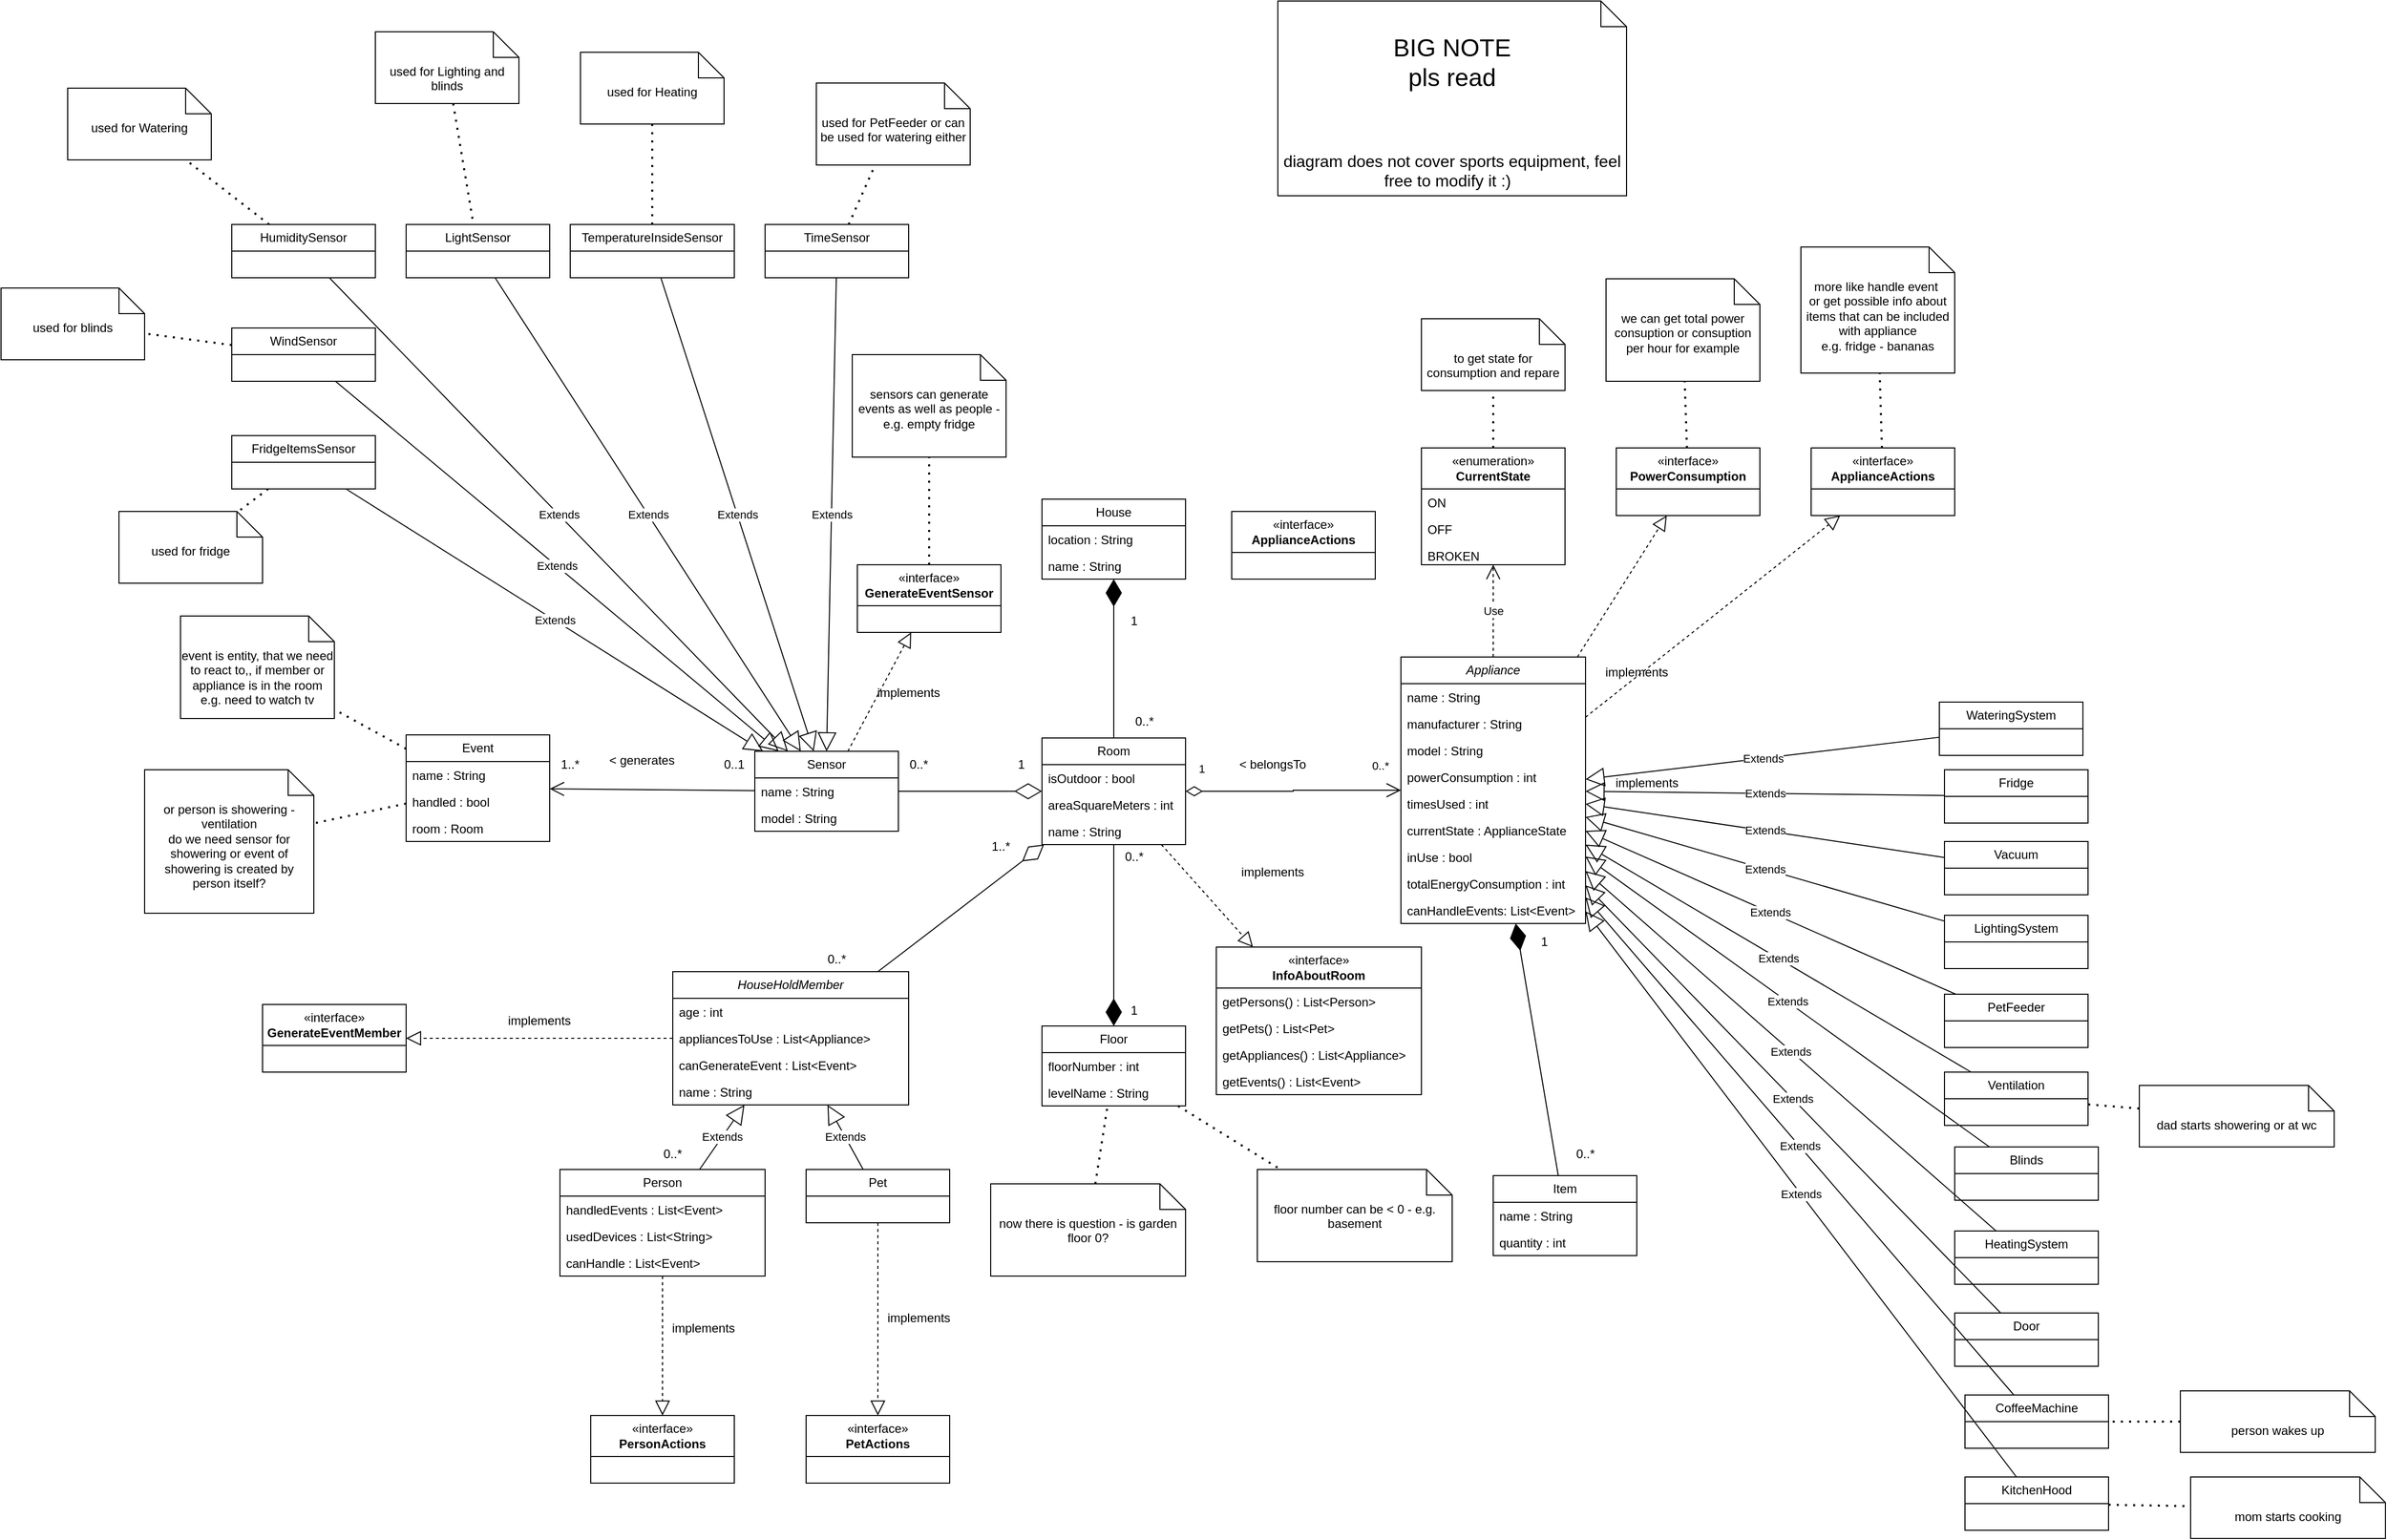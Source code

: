 <mxfile version="28.2.8">
  <diagram name="Page-1" id="9f46799a-70d6-7492-0946-bef42562c5a5">
    <mxGraphModel dx="4430" dy="2404" grid="1" gridSize="10" guides="1" tooltips="1" connect="1" arrows="1" fold="1" page="1" pageScale="1" pageWidth="1100" pageHeight="850" background="none" math="0" shadow="0">
      <root>
        <mxCell id="0" />
        <mxCell id="1" parent="0" />
        <mxCell id="Gm1SaMZMDXmlQUtWmcQF-1" value="&lt;i&gt;Appliance&lt;/i&gt;" style="swimlane;fontStyle=0;childLayout=stackLayout;horizontal=1;startSize=26;fillColor=none;horizontalStack=0;resizeParent=1;resizeParentMax=0;resizeLast=0;collapsible=1;marginBottom=0;whiteSpace=wrap;html=1;" vertex="1" parent="1">
          <mxGeometry x="470" y="230" width="180" height="260" as="geometry" />
        </mxCell>
        <mxCell id="Gm1SaMZMDXmlQUtWmcQF-2" value="name : String" style="text;strokeColor=none;fillColor=none;align=left;verticalAlign=top;spacingLeft=4;spacingRight=4;overflow=hidden;rotatable=0;points=[[0,0.5],[1,0.5]];portConstraint=eastwest;whiteSpace=wrap;html=1;" vertex="1" parent="Gm1SaMZMDXmlQUtWmcQF-1">
          <mxGeometry y="26" width="180" height="26" as="geometry" />
        </mxCell>
        <mxCell id="Gm1SaMZMDXmlQUtWmcQF-3" value="manufacturer : String" style="text;strokeColor=none;fillColor=none;align=left;verticalAlign=top;spacingLeft=4;spacingRight=4;overflow=hidden;rotatable=0;points=[[0,0.5],[1,0.5]];portConstraint=eastwest;whiteSpace=wrap;html=1;" vertex="1" parent="Gm1SaMZMDXmlQUtWmcQF-1">
          <mxGeometry y="52" width="180" height="26" as="geometry" />
        </mxCell>
        <mxCell id="Gm1SaMZMDXmlQUtWmcQF-6" value="model : String" style="text;strokeColor=none;fillColor=none;align=left;verticalAlign=top;spacingLeft=4;spacingRight=4;overflow=hidden;rotatable=0;points=[[0,0.5],[1,0.5]];portConstraint=eastwest;whiteSpace=wrap;html=1;" vertex="1" parent="Gm1SaMZMDXmlQUtWmcQF-1">
          <mxGeometry y="78" width="180" height="26" as="geometry" />
        </mxCell>
        <mxCell id="Gm1SaMZMDXmlQUtWmcQF-4" value="powerConsumption : int" style="text;strokeColor=none;fillColor=none;align=left;verticalAlign=top;spacingLeft=4;spacingRight=4;overflow=hidden;rotatable=0;points=[[0,0.5],[1,0.5]];portConstraint=eastwest;whiteSpace=wrap;html=1;" vertex="1" parent="Gm1SaMZMDXmlQUtWmcQF-1">
          <mxGeometry y="104" width="180" height="26" as="geometry" />
        </mxCell>
        <mxCell id="Gm1SaMZMDXmlQUtWmcQF-92" value="timesUsed : int" style="text;strokeColor=none;fillColor=none;align=left;verticalAlign=top;spacingLeft=4;spacingRight=4;overflow=hidden;rotatable=0;points=[[0,0.5],[1,0.5]];portConstraint=eastwest;whiteSpace=wrap;html=1;" vertex="1" parent="Gm1SaMZMDXmlQUtWmcQF-1">
          <mxGeometry y="130" width="180" height="26" as="geometry" />
        </mxCell>
        <mxCell id="Gm1SaMZMDXmlQUtWmcQF-158" value="currentState : ApplianceState" style="text;strokeColor=none;fillColor=none;align=left;verticalAlign=top;spacingLeft=4;spacingRight=4;overflow=hidden;rotatable=0;points=[[0,0.5],[1,0.5]];portConstraint=eastwest;whiteSpace=wrap;html=1;" vertex="1" parent="Gm1SaMZMDXmlQUtWmcQF-1">
          <mxGeometry y="156" width="180" height="26" as="geometry" />
        </mxCell>
        <mxCell id="Gm1SaMZMDXmlQUtWmcQF-164" value="inUse : bool" style="text;strokeColor=none;fillColor=none;align=left;verticalAlign=top;spacingLeft=4;spacingRight=4;overflow=hidden;rotatable=0;points=[[0,0.5],[1,0.5]];portConstraint=eastwest;whiteSpace=wrap;html=1;" vertex="1" parent="Gm1SaMZMDXmlQUtWmcQF-1">
          <mxGeometry y="182" width="180" height="26" as="geometry" />
        </mxCell>
        <mxCell id="Gm1SaMZMDXmlQUtWmcQF-175" value="totalEnergyConsumption : int" style="text;strokeColor=none;fillColor=none;align=left;verticalAlign=top;spacingLeft=4;spacingRight=4;overflow=hidden;rotatable=0;points=[[0,0.5],[1,0.5]];portConstraint=eastwest;whiteSpace=wrap;html=1;" vertex="1" parent="Gm1SaMZMDXmlQUtWmcQF-1">
          <mxGeometry y="208" width="180" height="26" as="geometry" />
        </mxCell>
        <mxCell id="Gm1SaMZMDXmlQUtWmcQF-210" value="canHandleEvents: List&amp;lt;Event&amp;gt;" style="text;strokeColor=none;fillColor=none;align=left;verticalAlign=top;spacingLeft=4;spacingRight=4;overflow=hidden;rotatable=0;points=[[0,0.5],[1,0.5]];portConstraint=eastwest;whiteSpace=wrap;html=1;" vertex="1" parent="Gm1SaMZMDXmlQUtWmcQF-1">
          <mxGeometry y="234" width="180" height="26" as="geometry" />
        </mxCell>
        <mxCell id="Gm1SaMZMDXmlQUtWmcQF-8" value="«enumeration»&lt;br&gt;&lt;b&gt;CurrentState&lt;/b&gt;" style="swimlane;fontStyle=0;childLayout=stackLayout;horizontal=1;startSize=40;fillColor=none;horizontalStack=0;resizeParent=1;resizeParentMax=0;resizeLast=0;collapsible=1;marginBottom=0;whiteSpace=wrap;html=1;" vertex="1" parent="1">
          <mxGeometry x="490" y="26" width="140" height="114" as="geometry" />
        </mxCell>
        <mxCell id="Gm1SaMZMDXmlQUtWmcQF-9" value="ON" style="text;strokeColor=none;fillColor=none;align=left;verticalAlign=top;spacingLeft=4;spacingRight=4;overflow=hidden;rotatable=0;points=[[0,0.5],[1,0.5]];portConstraint=eastwest;whiteSpace=wrap;html=1;" vertex="1" parent="Gm1SaMZMDXmlQUtWmcQF-8">
          <mxGeometry y="40" width="140" height="26" as="geometry" />
        </mxCell>
        <mxCell id="Gm1SaMZMDXmlQUtWmcQF-10" value="OFF" style="text;strokeColor=none;fillColor=none;align=left;verticalAlign=top;spacingLeft=4;spacingRight=4;overflow=hidden;rotatable=0;points=[[0,0.5],[1,0.5]];portConstraint=eastwest;whiteSpace=wrap;html=1;" vertex="1" parent="Gm1SaMZMDXmlQUtWmcQF-8">
          <mxGeometry y="66" width="140" height="26" as="geometry" />
        </mxCell>
        <mxCell id="Gm1SaMZMDXmlQUtWmcQF-11" value="BROKEN&lt;div&gt;&lt;br&gt;&lt;/div&gt;" style="text;strokeColor=none;fillColor=none;align=left;verticalAlign=top;spacingLeft=4;spacingRight=4;overflow=hidden;rotatable=0;points=[[0,0.5],[1,0.5]];portConstraint=eastwest;whiteSpace=wrap;html=1;" vertex="1" parent="Gm1SaMZMDXmlQUtWmcQF-8">
          <mxGeometry y="92" width="140" height="22" as="geometry" />
        </mxCell>
        <mxCell id="Gm1SaMZMDXmlQUtWmcQF-12" value="Use" style="endArrow=open;endSize=12;dashed=1;html=1;rounded=0;" edge="1" parent="1" source="Gm1SaMZMDXmlQUtWmcQF-1" target="Gm1SaMZMDXmlQUtWmcQF-8">
          <mxGeometry width="160" relative="1" as="geometry">
            <mxPoint x="460" y="202.5" as="sourcePoint" />
            <mxPoint x="620" y="202.5" as="targetPoint" />
          </mxGeometry>
        </mxCell>
        <mxCell id="Gm1SaMZMDXmlQUtWmcQF-13" value="Room" style="swimlane;fontStyle=0;childLayout=stackLayout;horizontal=1;startSize=26;fillColor=none;horizontalStack=0;resizeParent=1;resizeParentMax=0;resizeLast=0;collapsible=1;marginBottom=0;whiteSpace=wrap;html=1;" vertex="1" parent="1">
          <mxGeometry x="120" y="309" width="140" height="104" as="geometry" />
        </mxCell>
        <mxCell id="Gm1SaMZMDXmlQUtWmcQF-14" value="isOutdoor : bool" style="text;strokeColor=none;fillColor=none;align=left;verticalAlign=top;spacingLeft=4;spacingRight=4;overflow=hidden;rotatable=0;points=[[0,0.5],[1,0.5]];portConstraint=eastwest;whiteSpace=wrap;html=1;" vertex="1" parent="Gm1SaMZMDXmlQUtWmcQF-13">
          <mxGeometry y="26" width="140" height="26" as="geometry" />
        </mxCell>
        <mxCell id="Gm1SaMZMDXmlQUtWmcQF-15" value="areaSquareMeters : int" style="text;strokeColor=none;fillColor=none;align=left;verticalAlign=top;spacingLeft=4;spacingRight=4;overflow=hidden;rotatable=0;points=[[0,0.5],[1,0.5]];portConstraint=eastwest;whiteSpace=wrap;html=1;" vertex="1" parent="Gm1SaMZMDXmlQUtWmcQF-13">
          <mxGeometry y="52" width="140" height="26" as="geometry" />
        </mxCell>
        <mxCell id="Gm1SaMZMDXmlQUtWmcQF-16" value="name : String" style="text;strokeColor=none;fillColor=none;align=left;verticalAlign=top;spacingLeft=4;spacingRight=4;overflow=hidden;rotatable=0;points=[[0,0.5],[1,0.5]];portConstraint=eastwest;whiteSpace=wrap;html=1;" vertex="1" parent="Gm1SaMZMDXmlQUtWmcQF-13">
          <mxGeometry y="78" width="140" height="26" as="geometry" />
        </mxCell>
        <mxCell id="Gm1SaMZMDXmlQUtWmcQF-23" value="1" style="endArrow=open;html=1;endSize=12;startArrow=diamondThin;startSize=14;startFill=0;edgeStyle=orthogonalEdgeStyle;align=left;verticalAlign=bottom;rounded=0;" edge="1" parent="1" source="Gm1SaMZMDXmlQUtWmcQF-13" target="Gm1SaMZMDXmlQUtWmcQF-1">
          <mxGeometry x="-0.9" y="13" relative="1" as="geometry">
            <mxPoint x="280" y="352.5" as="sourcePoint" />
            <mxPoint x="440" y="352.5" as="targetPoint" />
            <mxPoint as="offset" />
          </mxGeometry>
        </mxCell>
        <mxCell id="Gm1SaMZMDXmlQUtWmcQF-24" value="&lt;span style=&quot;font-size: 11px; text-wrap-mode: nowrap; background-color: rgb(255, 255, 255);&quot;&gt;0..*&lt;/span&gt;" style="text;whiteSpace=wrap;html=1;" vertex="1" parent="1">
          <mxGeometry x="440" y="322" width="40" height="40" as="geometry" />
        </mxCell>
        <mxCell id="Gm1SaMZMDXmlQUtWmcQF-25" value="&amp;lt; belongsTo" style="text;html=1;whiteSpace=wrap;strokeColor=none;fillColor=none;align=center;verticalAlign=middle;rounded=0;" vertex="1" parent="1">
          <mxGeometry x="310" y="320" width="70" height="30" as="geometry" />
        </mxCell>
        <mxCell id="Gm1SaMZMDXmlQUtWmcQF-28" value="Floor" style="swimlane;fontStyle=0;childLayout=stackLayout;horizontal=1;startSize=26;fillColor=none;horizontalStack=0;resizeParent=1;resizeParentMax=0;resizeLast=0;collapsible=1;marginBottom=0;whiteSpace=wrap;html=1;" vertex="1" parent="1">
          <mxGeometry x="120" y="590" width="140" height="78" as="geometry" />
        </mxCell>
        <mxCell id="Gm1SaMZMDXmlQUtWmcQF-29" value="floorNumber : int" style="text;strokeColor=none;fillColor=none;align=left;verticalAlign=top;spacingLeft=4;spacingRight=4;overflow=hidden;rotatable=0;points=[[0,0.5],[1,0.5]];portConstraint=eastwest;whiteSpace=wrap;html=1;" vertex="1" parent="Gm1SaMZMDXmlQUtWmcQF-28">
          <mxGeometry y="26" width="140" height="26" as="geometry" />
        </mxCell>
        <mxCell id="Gm1SaMZMDXmlQUtWmcQF-30" value="levelName : String" style="text;strokeColor=none;fillColor=none;align=left;verticalAlign=top;spacingLeft=4;spacingRight=4;overflow=hidden;rotatable=0;points=[[0,0.5],[1,0.5]];portConstraint=eastwest;whiteSpace=wrap;html=1;" vertex="1" parent="Gm1SaMZMDXmlQUtWmcQF-28">
          <mxGeometry y="52" width="140" height="26" as="geometry" />
        </mxCell>
        <mxCell id="Gm1SaMZMDXmlQUtWmcQF-33" value="" style="endArrow=diamondThin;endFill=1;endSize=24;html=1;rounded=0;" edge="1" parent="1" source="Gm1SaMZMDXmlQUtWmcQF-13" target="Gm1SaMZMDXmlQUtWmcQF-28">
          <mxGeometry width="160" relative="1" as="geometry">
            <mxPoint x="80" y="510" as="sourcePoint" />
            <mxPoint x="240" y="510" as="targetPoint" />
          </mxGeometry>
        </mxCell>
        <mxCell id="Gm1SaMZMDXmlQUtWmcQF-34" value="now there is question - is garden floor 0?" style="shape=note2;boundedLbl=1;whiteSpace=wrap;html=1;size=25;verticalAlign=top;align=center;" vertex="1" parent="1">
          <mxGeometry x="70" y="744" width="190" height="90" as="geometry" />
        </mxCell>
        <mxCell id="Gm1SaMZMDXmlQUtWmcQF-35" value="1" style="text;html=1;whiteSpace=wrap;strokeColor=none;fillColor=none;align=center;verticalAlign=middle;rounded=0;" vertex="1" parent="1">
          <mxGeometry x="180" y="560" width="60" height="30" as="geometry" />
        </mxCell>
        <mxCell id="Gm1SaMZMDXmlQUtWmcQF-36" value="0..*" style="text;html=1;whiteSpace=wrap;strokeColor=none;fillColor=none;align=center;verticalAlign=middle;rounded=0;" vertex="1" parent="1">
          <mxGeometry x="180" y="410" width="60" height="30" as="geometry" />
        </mxCell>
        <mxCell id="Gm1SaMZMDXmlQUtWmcQF-37" value="&lt;i&gt;HouseHoldMember&lt;/i&gt;" style="swimlane;fontStyle=0;childLayout=stackLayout;horizontal=1;startSize=26;fillColor=none;horizontalStack=0;resizeParent=1;resizeParentMax=0;resizeLast=0;collapsible=1;marginBottom=0;whiteSpace=wrap;html=1;" vertex="1" parent="1">
          <mxGeometry x="-240" y="537" width="230" height="130" as="geometry" />
        </mxCell>
        <mxCell id="Gm1SaMZMDXmlQUtWmcQF-38" value="age : int" style="text;strokeColor=none;fillColor=none;align=left;verticalAlign=top;spacingLeft=4;spacingRight=4;overflow=hidden;rotatable=0;points=[[0,0.5],[1,0.5]];portConstraint=eastwest;whiteSpace=wrap;html=1;" vertex="1" parent="Gm1SaMZMDXmlQUtWmcQF-37">
          <mxGeometry y="26" width="230" height="26" as="geometry" />
        </mxCell>
        <mxCell id="Gm1SaMZMDXmlQUtWmcQF-177" value="appliancesToUse : List&amp;lt;Appliance&amp;gt;" style="text;strokeColor=none;fillColor=none;align=left;verticalAlign=top;spacingLeft=4;spacingRight=4;overflow=hidden;rotatable=0;points=[[0,0.5],[1,0.5]];portConstraint=eastwest;whiteSpace=wrap;html=1;" vertex="1" parent="Gm1SaMZMDXmlQUtWmcQF-37">
          <mxGeometry y="52" width="230" height="26" as="geometry" />
        </mxCell>
        <mxCell id="Gm1SaMZMDXmlQUtWmcQF-189" value="canGenerateEvent : List&amp;lt;Event&amp;gt;" style="text;strokeColor=none;fillColor=none;align=left;verticalAlign=top;spacingLeft=4;spacingRight=4;overflow=hidden;rotatable=0;points=[[0,0.5],[1,0.5]];portConstraint=eastwest;whiteSpace=wrap;html=1;" vertex="1" parent="Gm1SaMZMDXmlQUtWmcQF-37">
          <mxGeometry y="78" width="230" height="26" as="geometry" />
        </mxCell>
        <mxCell id="Gm1SaMZMDXmlQUtWmcQF-199" value="name : String" style="text;strokeColor=none;fillColor=none;align=left;verticalAlign=top;spacingLeft=4;spacingRight=4;overflow=hidden;rotatable=0;points=[[0,0.5],[1,0.5]];portConstraint=eastwest;whiteSpace=wrap;html=1;" vertex="1" parent="Gm1SaMZMDXmlQUtWmcQF-37">
          <mxGeometry y="104" width="230" height="26" as="geometry" />
        </mxCell>
        <mxCell id="Gm1SaMZMDXmlQUtWmcQF-46" value="floor number can be &amp;lt; 0 - e.g. basement" style="shape=note2;boundedLbl=1;whiteSpace=wrap;html=1;size=25;verticalAlign=top;align=center;" vertex="1" parent="1">
          <mxGeometry x="330" y="730" width="190" height="90" as="geometry" />
        </mxCell>
        <mxCell id="Gm1SaMZMDXmlQUtWmcQF-79" value="House" style="swimlane;fontStyle=0;childLayout=stackLayout;horizontal=1;startSize=26;fillColor=none;horizontalStack=0;resizeParent=1;resizeParentMax=0;resizeLast=0;collapsible=1;marginBottom=0;whiteSpace=wrap;html=1;" vertex="1" parent="1">
          <mxGeometry x="120" y="76" width="140" height="78" as="geometry" />
        </mxCell>
        <mxCell id="Gm1SaMZMDXmlQUtWmcQF-80" value="location : String" style="text;strokeColor=none;fillColor=none;align=left;verticalAlign=top;spacingLeft=4;spacingRight=4;overflow=hidden;rotatable=0;points=[[0,0.5],[1,0.5]];portConstraint=eastwest;whiteSpace=wrap;html=1;" vertex="1" parent="Gm1SaMZMDXmlQUtWmcQF-79">
          <mxGeometry y="26" width="140" height="26" as="geometry" />
        </mxCell>
        <mxCell id="Gm1SaMZMDXmlQUtWmcQF-81" value="name : String" style="text;strokeColor=none;fillColor=none;align=left;verticalAlign=top;spacingLeft=4;spacingRight=4;overflow=hidden;rotatable=0;points=[[0,0.5],[1,0.5]];portConstraint=eastwest;whiteSpace=wrap;html=1;" vertex="1" parent="Gm1SaMZMDXmlQUtWmcQF-79">
          <mxGeometry y="52" width="140" height="26" as="geometry" />
        </mxCell>
        <mxCell id="Gm1SaMZMDXmlQUtWmcQF-83" value="" style="endArrow=diamondThin;endFill=1;endSize=24;html=1;rounded=0;" edge="1" parent="1" source="Gm1SaMZMDXmlQUtWmcQF-13" target="Gm1SaMZMDXmlQUtWmcQF-79">
          <mxGeometry width="160" relative="1" as="geometry">
            <mxPoint x="-80" y="210" as="sourcePoint" />
            <mxPoint x="80" y="210" as="targetPoint" />
          </mxGeometry>
        </mxCell>
        <mxCell id="Gm1SaMZMDXmlQUtWmcQF-84" value="1" style="text;html=1;whiteSpace=wrap;strokeColor=none;fillColor=none;align=center;verticalAlign=middle;rounded=0;" vertex="1" parent="1">
          <mxGeometry x="180" y="180" width="60" height="30" as="geometry" />
        </mxCell>
        <mxCell id="Gm1SaMZMDXmlQUtWmcQF-85" value="0..*" style="text;html=1;whiteSpace=wrap;strokeColor=none;fillColor=none;align=center;verticalAlign=middle;rounded=0;" vertex="1" parent="1">
          <mxGeometry x="190" y="278" width="60" height="30" as="geometry" />
        </mxCell>
        <mxCell id="Gm1SaMZMDXmlQUtWmcQF-88" value="Sensor" style="swimlane;fontStyle=0;childLayout=stackLayout;horizontal=1;startSize=26;fillColor=none;horizontalStack=0;resizeParent=1;resizeParentMax=0;resizeLast=0;collapsible=1;marginBottom=0;whiteSpace=wrap;html=1;" vertex="1" parent="1">
          <mxGeometry x="-160" y="322" width="140" height="78" as="geometry" />
        </mxCell>
        <mxCell id="Gm1SaMZMDXmlQUtWmcQF-89" value="name : String" style="text;strokeColor=none;fillColor=none;align=left;verticalAlign=top;spacingLeft=4;spacingRight=4;overflow=hidden;rotatable=0;points=[[0,0.5],[1,0.5]];portConstraint=eastwest;whiteSpace=wrap;html=1;" vertex="1" parent="Gm1SaMZMDXmlQUtWmcQF-88">
          <mxGeometry y="26" width="140" height="26" as="geometry" />
        </mxCell>
        <mxCell id="Gm1SaMZMDXmlQUtWmcQF-90" value="model : String" style="text;strokeColor=none;fillColor=none;align=left;verticalAlign=top;spacingLeft=4;spacingRight=4;overflow=hidden;rotatable=0;points=[[0,0.5],[1,0.5]];portConstraint=eastwest;whiteSpace=wrap;html=1;" vertex="1" parent="Gm1SaMZMDXmlQUtWmcQF-88">
          <mxGeometry y="52" width="140" height="26" as="geometry" />
        </mxCell>
        <mxCell id="Gm1SaMZMDXmlQUtWmcQF-95" value="" style="endArrow=diamondThin;endFill=0;endSize=24;html=1;rounded=0;" edge="1" parent="1" source="Gm1SaMZMDXmlQUtWmcQF-88" target="Gm1SaMZMDXmlQUtWmcQF-13">
          <mxGeometry width="160" relative="1" as="geometry">
            <mxPoint x="-70" y="352.5" as="sourcePoint" />
            <mxPoint x="90" y="352.5" as="targetPoint" />
          </mxGeometry>
        </mxCell>
        <mxCell id="Gm1SaMZMDXmlQUtWmcQF-96" value="0..*" style="text;html=1;whiteSpace=wrap;strokeColor=none;fillColor=none;align=center;verticalAlign=middle;rounded=0;" vertex="1" parent="1">
          <mxGeometry x="-30" y="320" width="60" height="30" as="geometry" />
        </mxCell>
        <mxCell id="Gm1SaMZMDXmlQUtWmcQF-98" value="1" style="text;html=1;whiteSpace=wrap;strokeColor=none;fillColor=none;align=center;verticalAlign=middle;rounded=0;" vertex="1" parent="1">
          <mxGeometry x="70" y="320" width="60" height="30" as="geometry" />
        </mxCell>
        <mxCell id="Gm1SaMZMDXmlQUtWmcQF-99" value="Event" style="swimlane;fontStyle=0;childLayout=stackLayout;horizontal=1;startSize=26;fillColor=none;horizontalStack=0;resizeParent=1;resizeParentMax=0;resizeLast=0;collapsible=1;marginBottom=0;whiteSpace=wrap;html=1;" vertex="1" parent="1">
          <mxGeometry x="-500" y="306" width="140" height="104" as="geometry" />
        </mxCell>
        <mxCell id="Gm1SaMZMDXmlQUtWmcQF-165" value="name : String" style="text;strokeColor=none;fillColor=none;align=left;verticalAlign=top;spacingLeft=4;spacingRight=4;overflow=hidden;rotatable=0;points=[[0,0.5],[1,0.5]];portConstraint=eastwest;whiteSpace=wrap;html=1;" vertex="1" parent="Gm1SaMZMDXmlQUtWmcQF-99">
          <mxGeometry y="26" width="140" height="26" as="geometry" />
        </mxCell>
        <mxCell id="Gm1SaMZMDXmlQUtWmcQF-100" value="handled : bool" style="text;strokeColor=none;fillColor=none;align=left;verticalAlign=top;spacingLeft=4;spacingRight=4;overflow=hidden;rotatable=0;points=[[0,0.5],[1,0.5]];portConstraint=eastwest;whiteSpace=wrap;html=1;" vertex="1" parent="Gm1SaMZMDXmlQUtWmcQF-99">
          <mxGeometry y="52" width="140" height="26" as="geometry" />
        </mxCell>
        <mxCell id="Gm1SaMZMDXmlQUtWmcQF-215" value="room : Room" style="text;strokeColor=none;fillColor=none;align=left;verticalAlign=top;spacingLeft=4;spacingRight=4;overflow=hidden;rotatable=0;points=[[0,0.5],[1,0.5]];portConstraint=eastwest;whiteSpace=wrap;html=1;" vertex="1" parent="Gm1SaMZMDXmlQUtWmcQF-99">
          <mxGeometry y="78" width="140" height="26" as="geometry" />
        </mxCell>
        <mxCell id="Gm1SaMZMDXmlQUtWmcQF-103" value="" style="endArrow=open;endFill=1;endSize=12;html=1;rounded=0;" edge="1" parent="1" source="Gm1SaMZMDXmlQUtWmcQF-88" target="Gm1SaMZMDXmlQUtWmcQF-99">
          <mxGeometry width="160" relative="1" as="geometry">
            <mxPoint x="-200" y="460" as="sourcePoint" />
            <mxPoint x="-40" y="460" as="targetPoint" />
          </mxGeometry>
        </mxCell>
        <mxCell id="Gm1SaMZMDXmlQUtWmcQF-104" value="&amp;lt; generates" style="text;html=1;whiteSpace=wrap;strokeColor=none;fillColor=none;align=center;verticalAlign=middle;rounded=0;" vertex="1" parent="1">
          <mxGeometry x="-310" y="316" width="80" height="30" as="geometry" />
        </mxCell>
        <mxCell id="Gm1SaMZMDXmlQUtWmcQF-105" value="0..1" style="text;html=1;whiteSpace=wrap;strokeColor=none;fillColor=none;align=center;verticalAlign=middle;rounded=0;" vertex="1" parent="1">
          <mxGeometry x="-210" y="320" width="60" height="30" as="geometry" />
        </mxCell>
        <mxCell id="Gm1SaMZMDXmlQUtWmcQF-106" value="1..*" style="text;html=1;whiteSpace=wrap;strokeColor=none;fillColor=none;align=center;verticalAlign=middle;rounded=0;" vertex="1" parent="1">
          <mxGeometry x="-370" y="320" width="60" height="30" as="geometry" />
        </mxCell>
        <mxCell id="Gm1SaMZMDXmlQUtWmcQF-107" value="«interface»&lt;br&gt;&lt;b&gt;ApplianceActions&lt;/b&gt;" style="swimlane;fontStyle=0;childLayout=stackLayout;horizontal=1;startSize=40;fillColor=none;horizontalStack=0;resizeParent=1;resizeParentMax=0;resizeLast=0;collapsible=1;marginBottom=0;whiteSpace=wrap;html=1;" vertex="1" parent="1">
          <mxGeometry x="870" y="26" width="140" height="66" as="geometry" />
        </mxCell>
        <mxCell id="Gm1SaMZMDXmlQUtWmcQF-111" value="" style="endArrow=block;dashed=1;endFill=0;endSize=12;html=1;rounded=0;" edge="1" parent="1" source="Gm1SaMZMDXmlQUtWmcQF-1" target="Gm1SaMZMDXmlQUtWmcQF-107">
          <mxGeometry width="160" relative="1" as="geometry">
            <mxPoint x="760" y="480" as="sourcePoint" />
            <mxPoint x="920" y="480" as="targetPoint" />
          </mxGeometry>
        </mxCell>
        <mxCell id="Gm1SaMZMDXmlQUtWmcQF-112" value="implements" style="text;html=1;whiteSpace=wrap;strokeColor=none;fillColor=none;align=center;verticalAlign=middle;rounded=0;" vertex="1" parent="1">
          <mxGeometry x="680" y="338" width="60" height="30" as="geometry" />
        </mxCell>
        <mxCell id="Gm1SaMZMDXmlQUtWmcQF-113" value="" style="endArrow=diamondThin;endFill=0;endSize=24;html=1;rounded=0;" edge="1" parent="1" source="Gm1SaMZMDXmlQUtWmcQF-37" target="Gm1SaMZMDXmlQUtWmcQF-13">
          <mxGeometry width="160" relative="1" as="geometry">
            <mxPoint x="-100" y="460" as="sourcePoint" />
            <mxPoint x="60" y="460" as="targetPoint" />
          </mxGeometry>
        </mxCell>
        <mxCell id="Gm1SaMZMDXmlQUtWmcQF-114" value="1..*" style="text;html=1;whiteSpace=wrap;strokeColor=none;fillColor=none;align=center;verticalAlign=middle;rounded=0;" vertex="1" parent="1">
          <mxGeometry x="50" y="400" width="60" height="30" as="geometry" />
        </mxCell>
        <mxCell id="Gm1SaMZMDXmlQUtWmcQF-115" value="0..*" style="text;html=1;whiteSpace=wrap;strokeColor=none;fillColor=none;align=center;verticalAlign=middle;rounded=0;" vertex="1" parent="1">
          <mxGeometry x="-110" y="510" width="60" height="30" as="geometry" />
        </mxCell>
        <mxCell id="Gm1SaMZMDXmlQUtWmcQF-116" value="Extends" style="endArrow=block;endSize=16;endFill=0;html=1;rounded=0;" edge="1" parent="1" source="Gm1SaMZMDXmlQUtWmcQF-119" target="Gm1SaMZMDXmlQUtWmcQF-37">
          <mxGeometry width="160" relative="1" as="geometry">
            <mxPoint x="-390" y="720" as="sourcePoint" />
            <mxPoint x="-280" y="680" as="targetPoint" />
          </mxGeometry>
        </mxCell>
        <mxCell id="Gm1SaMZMDXmlQUtWmcQF-119" value="Person" style="swimlane;fontStyle=0;childLayout=stackLayout;horizontal=1;startSize=26;fillColor=none;horizontalStack=0;resizeParent=1;resizeParentMax=0;resizeLast=0;collapsible=1;marginBottom=0;whiteSpace=wrap;html=1;" vertex="1" parent="1">
          <mxGeometry x="-350" y="730" width="200" height="104" as="geometry" />
        </mxCell>
        <mxCell id="Gm1SaMZMDXmlQUtWmcQF-120" value="handledEvents : List&amp;lt;Event&amp;gt;" style="text;strokeColor=none;fillColor=none;align=left;verticalAlign=top;spacingLeft=4;spacingRight=4;overflow=hidden;rotatable=0;points=[[0,0.5],[1,0.5]];portConstraint=eastwest;whiteSpace=wrap;html=1;" vertex="1" parent="Gm1SaMZMDXmlQUtWmcQF-119">
          <mxGeometry y="26" width="200" height="26" as="geometry" />
        </mxCell>
        <mxCell id="Gm1SaMZMDXmlQUtWmcQF-121" value="usedDevices : List&amp;lt;String&amp;gt;" style="text;strokeColor=none;fillColor=none;align=left;verticalAlign=top;spacingLeft=4;spacingRight=4;overflow=hidden;rotatable=0;points=[[0,0.5],[1,0.5]];portConstraint=eastwest;whiteSpace=wrap;html=1;" vertex="1" parent="Gm1SaMZMDXmlQUtWmcQF-119">
          <mxGeometry y="52" width="200" height="26" as="geometry" />
        </mxCell>
        <mxCell id="Gm1SaMZMDXmlQUtWmcQF-188" value="canHandle : List&amp;lt;Event&amp;gt;" style="text;strokeColor=none;fillColor=none;align=left;verticalAlign=top;spacingLeft=4;spacingRight=4;overflow=hidden;rotatable=0;points=[[0,0.5],[1,0.5]];portConstraint=eastwest;whiteSpace=wrap;html=1;" vertex="1" parent="Gm1SaMZMDXmlQUtWmcQF-119">
          <mxGeometry y="78" width="200" height="26" as="geometry" />
        </mxCell>
        <mxCell id="Gm1SaMZMDXmlQUtWmcQF-123" value="Pet" style="swimlane;fontStyle=0;childLayout=stackLayout;horizontal=1;startSize=26;fillColor=none;horizontalStack=0;resizeParent=1;resizeParentMax=0;resizeLast=0;collapsible=1;marginBottom=0;whiteSpace=wrap;html=1;" vertex="1" parent="1">
          <mxGeometry x="-110" y="730" width="140" height="52" as="geometry" />
        </mxCell>
        <mxCell id="Gm1SaMZMDXmlQUtWmcQF-127" value="Extends" style="endArrow=block;endSize=16;endFill=0;html=1;rounded=0;" edge="1" parent="1" source="Gm1SaMZMDXmlQUtWmcQF-123" target="Gm1SaMZMDXmlQUtWmcQF-37">
          <mxGeometry width="160" relative="1" as="geometry">
            <mxPoint x="170" y="869" as="sourcePoint" />
            <mxPoint x="361" y="740" as="targetPoint" />
          </mxGeometry>
        </mxCell>
        <mxCell id="Gm1SaMZMDXmlQUtWmcQF-128" value="WindSensor" style="swimlane;fontStyle=0;childLayout=stackLayout;horizontal=1;startSize=26;fillColor=none;horizontalStack=0;resizeParent=1;resizeParentMax=0;resizeLast=0;collapsible=1;marginBottom=0;whiteSpace=wrap;html=1;" vertex="1" parent="1">
          <mxGeometry x="-670" y="-91" width="140" height="52" as="geometry" />
        </mxCell>
        <mxCell id="Gm1SaMZMDXmlQUtWmcQF-132" value="LightSensor" style="swimlane;fontStyle=0;childLayout=stackLayout;horizontal=1;startSize=26;fillColor=none;horizontalStack=0;resizeParent=1;resizeParentMax=0;resizeLast=0;collapsible=1;marginBottom=0;whiteSpace=wrap;html=1;" vertex="1" parent="1">
          <mxGeometry x="-500" y="-192" width="140" height="52" as="geometry" />
        </mxCell>
        <mxCell id="Gm1SaMZMDXmlQUtWmcQF-133" value="TemperatureInsideSensor" style="swimlane;fontStyle=0;childLayout=stackLayout;horizontal=1;startSize=26;fillColor=none;horizontalStack=0;resizeParent=1;resizeParentMax=0;resizeLast=0;collapsible=1;marginBottom=0;whiteSpace=wrap;html=1;" vertex="1" parent="1">
          <mxGeometry x="-340" y="-192" width="160" height="52" as="geometry" />
        </mxCell>
        <mxCell id="Gm1SaMZMDXmlQUtWmcQF-134" value="FridgeItemsSensor" style="swimlane;fontStyle=0;childLayout=stackLayout;horizontal=1;startSize=26;fillColor=none;horizontalStack=0;resizeParent=1;resizeParentMax=0;resizeLast=0;collapsible=1;marginBottom=0;whiteSpace=wrap;html=1;" vertex="1" parent="1">
          <mxGeometry x="-670" y="14" width="140" height="52" as="geometry" />
        </mxCell>
        <mxCell id="Gm1SaMZMDXmlQUtWmcQF-136" value="Extends" style="endArrow=block;endSize=16;endFill=0;html=1;rounded=0;" edge="1" parent="1" source="Gm1SaMZMDXmlQUtWmcQF-133" target="Gm1SaMZMDXmlQUtWmcQF-88">
          <mxGeometry width="160" relative="1" as="geometry">
            <mxPoint x="-90" y="20" as="sourcePoint" />
            <mxPoint x="70" y="20" as="targetPoint" />
          </mxGeometry>
        </mxCell>
        <mxCell id="Gm1SaMZMDXmlQUtWmcQF-137" value="Extends" style="endArrow=block;endSize=16;endFill=0;html=1;rounded=0;" edge="1" parent="1" source="Gm1SaMZMDXmlQUtWmcQF-132" target="Gm1SaMZMDXmlQUtWmcQF-88">
          <mxGeometry width="160" relative="1" as="geometry">
            <mxPoint x="-230" y="110" as="sourcePoint" />
            <mxPoint x="-140" y="458" as="targetPoint" />
          </mxGeometry>
        </mxCell>
        <mxCell id="Gm1SaMZMDXmlQUtWmcQF-138" value="Extends" style="endArrow=block;endSize=16;endFill=0;html=1;rounded=0;" edge="1" parent="1" source="Gm1SaMZMDXmlQUtWmcQF-128" target="Gm1SaMZMDXmlQUtWmcQF-88">
          <mxGeometry width="160" relative="1" as="geometry">
            <mxPoint x="-280" y="250" as="sourcePoint" />
            <mxPoint x="-190" y="598" as="targetPoint" />
          </mxGeometry>
        </mxCell>
        <mxCell id="Gm1SaMZMDXmlQUtWmcQF-139" value="Extends" style="endArrow=block;endSize=16;endFill=0;html=1;rounded=0;" edge="1" parent="1" source="Gm1SaMZMDXmlQUtWmcQF-134" target="Gm1SaMZMDXmlQUtWmcQF-88">
          <mxGeometry width="160" relative="1" as="geometry">
            <mxPoint x="-300" y="270" as="sourcePoint" />
            <mxPoint x="-210" y="618" as="targetPoint" />
          </mxGeometry>
        </mxCell>
        <mxCell id="Gm1SaMZMDXmlQUtWmcQF-151" value="«interface»&lt;br&gt;&lt;b&gt;ApplianceActions&lt;/b&gt;" style="swimlane;fontStyle=0;childLayout=stackLayout;horizontal=1;startSize=40;fillColor=none;horizontalStack=0;resizeParent=1;resizeParentMax=0;resizeLast=0;collapsible=1;marginBottom=0;whiteSpace=wrap;html=1;" vertex="1" parent="1">
          <mxGeometry x="305" y="88" width="140" height="66" as="geometry" />
        </mxCell>
        <mxCell id="Gm1SaMZMDXmlQUtWmcQF-152" value="«interface»&lt;br&gt;&lt;b&gt;PowerConsumption&lt;/b&gt;" style="swimlane;fontStyle=0;childLayout=stackLayout;horizontal=1;startSize=40;fillColor=none;horizontalStack=0;resizeParent=1;resizeParentMax=0;resizeLast=0;collapsible=1;marginBottom=0;whiteSpace=wrap;html=1;" vertex="1" parent="1">
          <mxGeometry x="680" y="26" width="140" height="66" as="geometry" />
        </mxCell>
        <mxCell id="Gm1SaMZMDXmlQUtWmcQF-153" value="" style="endArrow=block;dashed=1;endFill=0;endSize=12;html=1;rounded=0;" edge="1" parent="1" source="Gm1SaMZMDXmlQUtWmcQF-1" target="Gm1SaMZMDXmlQUtWmcQF-152">
          <mxGeometry width="160" relative="1" as="geometry">
            <mxPoint x="800" y="420" as="sourcePoint" />
            <mxPoint x="900" y="532" as="targetPoint" />
          </mxGeometry>
        </mxCell>
        <mxCell id="Gm1SaMZMDXmlQUtWmcQF-157" value="0..*" style="text;html=1;whiteSpace=wrap;strokeColor=none;fillColor=none;align=center;verticalAlign=middle;rounded=0;" vertex="1" parent="1">
          <mxGeometry x="-270" y="700" width="60" height="30" as="geometry" />
        </mxCell>
        <mxCell id="Gm1SaMZMDXmlQUtWmcQF-178" value="Vacuum" style="swimlane;fontStyle=0;childLayout=stackLayout;horizontal=1;startSize=26;fillColor=none;horizontalStack=0;resizeParent=1;resizeParentMax=0;resizeLast=0;collapsible=1;marginBottom=0;whiteSpace=wrap;html=1;" vertex="1" parent="1">
          <mxGeometry x="1000" y="410" width="140" height="52" as="geometry" />
        </mxCell>
        <mxCell id="Gm1SaMZMDXmlQUtWmcQF-179" value="WateringSystem" style="swimlane;fontStyle=0;childLayout=stackLayout;horizontal=1;startSize=26;fillColor=none;horizontalStack=0;resizeParent=1;resizeParentMax=0;resizeLast=0;collapsible=1;marginBottom=0;whiteSpace=wrap;html=1;" vertex="1" parent="1">
          <mxGeometry x="995" y="274" width="140" height="52" as="geometry" />
        </mxCell>
        <mxCell id="Gm1SaMZMDXmlQUtWmcQF-180" value="implements" style="text;html=1;whiteSpace=wrap;strokeColor=none;fillColor=none;align=center;verticalAlign=middle;rounded=0;" vertex="1" parent="1">
          <mxGeometry x="670" y="230" width="60" height="30" as="geometry" />
        </mxCell>
        <mxCell id="Gm1SaMZMDXmlQUtWmcQF-185" value="«interface»&lt;br&gt;&lt;b&gt;PersonActions&lt;/b&gt;" style="swimlane;fontStyle=0;childLayout=stackLayout;horizontal=1;startSize=40;fillColor=none;horizontalStack=0;resizeParent=1;resizeParentMax=0;resizeLast=0;collapsible=1;marginBottom=0;whiteSpace=wrap;html=1;" vertex="1" parent="1">
          <mxGeometry x="-320" y="970" width="140" height="66" as="geometry" />
        </mxCell>
        <mxCell id="Gm1SaMZMDXmlQUtWmcQF-187" value="implements" style="text;html=1;whiteSpace=wrap;strokeColor=none;fillColor=none;align=center;verticalAlign=middle;rounded=0;" vertex="1" parent="1">
          <mxGeometry x="-240" y="870" width="60" height="30" as="geometry" />
        </mxCell>
        <mxCell id="Gm1SaMZMDXmlQUtWmcQF-190" value="«interface»&lt;br&gt;&lt;b&gt;GenerateEventMember&lt;/b&gt;" style="swimlane;fontStyle=0;childLayout=stackLayout;horizontal=1;startSize=40;fillColor=none;horizontalStack=0;resizeParent=1;resizeParentMax=0;resizeLast=0;collapsible=1;marginBottom=0;whiteSpace=wrap;html=1;" vertex="1" parent="1">
          <mxGeometry x="-640" y="569" width="140" height="66" as="geometry" />
        </mxCell>
        <mxCell id="Gm1SaMZMDXmlQUtWmcQF-191" value="" style="endArrow=block;dashed=1;endFill=0;endSize=12;html=1;rounded=0;" edge="1" parent="1" source="Gm1SaMZMDXmlQUtWmcQF-37" target="Gm1SaMZMDXmlQUtWmcQF-190">
          <mxGeometry width="160" relative="1" as="geometry">
            <mxPoint x="-520" y="860" as="sourcePoint" />
            <mxPoint x="-520" y="996" as="targetPoint" />
          </mxGeometry>
        </mxCell>
        <mxCell id="Gm1SaMZMDXmlQUtWmcQF-192" value="implements" style="text;html=1;whiteSpace=wrap;strokeColor=none;fillColor=none;align=center;verticalAlign=middle;rounded=0;" vertex="1" parent="1">
          <mxGeometry x="-400" y="570" width="60" height="30" as="geometry" />
        </mxCell>
        <mxCell id="Gm1SaMZMDXmlQUtWmcQF-194" value="«interface»&lt;br&gt;&lt;b&gt;GenerateEventSensor&lt;/b&gt;" style="swimlane;fontStyle=0;childLayout=stackLayout;horizontal=1;startSize=40;fillColor=none;horizontalStack=0;resizeParent=1;resizeParentMax=0;resizeLast=0;collapsible=1;marginBottom=0;whiteSpace=wrap;html=1;" vertex="1" parent="1">
          <mxGeometry x="-60" y="140" width="140" height="66" as="geometry" />
        </mxCell>
        <mxCell id="Gm1SaMZMDXmlQUtWmcQF-195" value="" style="endArrow=block;dashed=1;endFill=0;endSize=12;html=1;rounded=0;" edge="1" parent="1" source="Gm1SaMZMDXmlQUtWmcQF-88" target="Gm1SaMZMDXmlQUtWmcQF-194">
          <mxGeometry width="160" relative="1" as="geometry">
            <mxPoint x="-20" y="460" as="sourcePoint" />
            <mxPoint x="-280" y="460" as="targetPoint" />
          </mxGeometry>
        </mxCell>
        <mxCell id="Gm1SaMZMDXmlQUtWmcQF-196" value="implements" style="text;html=1;whiteSpace=wrap;strokeColor=none;fillColor=none;align=center;verticalAlign=middle;rounded=0;" vertex="1" parent="1">
          <mxGeometry x="-40" y="250" width="60" height="30" as="geometry" />
        </mxCell>
        <mxCell id="Gm1SaMZMDXmlQUtWmcQF-197" value="«interface»&lt;br&gt;&lt;b&gt;PetActions&lt;/b&gt;" style="swimlane;fontStyle=0;childLayout=stackLayout;horizontal=1;startSize=40;fillColor=none;horizontalStack=0;resizeParent=1;resizeParentMax=0;resizeLast=0;collapsible=1;marginBottom=0;whiteSpace=wrap;html=1;" vertex="1" parent="1">
          <mxGeometry x="-110" y="970" width="140" height="66" as="geometry" />
        </mxCell>
        <mxCell id="Gm1SaMZMDXmlQUtWmcQF-198" value="" style="endArrow=block;dashed=1;endFill=0;endSize=12;html=1;rounded=0;" edge="1" parent="1" source="Gm1SaMZMDXmlQUtWmcQF-123" target="Gm1SaMZMDXmlQUtWmcQF-197">
          <mxGeometry width="160" relative="1" as="geometry">
            <mxPoint x="70" y="820" as="sourcePoint" />
            <mxPoint x="70" y="956" as="targetPoint" />
          </mxGeometry>
        </mxCell>
        <mxCell id="Gm1SaMZMDXmlQUtWmcQF-200" value="«interface»&lt;br&gt;&lt;b&gt;InfoAboutRoom&lt;/b&gt;" style="swimlane;fontStyle=0;childLayout=stackLayout;horizontal=1;startSize=40;fillColor=none;horizontalStack=0;resizeParent=1;resizeParentMax=0;resizeLast=0;collapsible=1;marginBottom=0;whiteSpace=wrap;html=1;" vertex="1" parent="1">
          <mxGeometry x="290" y="513" width="200" height="144" as="geometry" />
        </mxCell>
        <mxCell id="Gm1SaMZMDXmlQUtWmcQF-201" value="getPersons() : List&amp;lt;Person&amp;gt;" style="text;strokeColor=none;fillColor=none;align=left;verticalAlign=top;spacingLeft=4;spacingRight=4;overflow=hidden;rotatable=0;points=[[0,0.5],[1,0.5]];portConstraint=eastwest;whiteSpace=wrap;html=1;" vertex="1" parent="Gm1SaMZMDXmlQUtWmcQF-200">
          <mxGeometry y="40" width="200" height="26" as="geometry" />
        </mxCell>
        <mxCell id="Gm1SaMZMDXmlQUtWmcQF-202" value="getPets() : List&amp;lt;Pet&amp;gt;" style="text;strokeColor=none;fillColor=none;align=left;verticalAlign=top;spacingLeft=4;spacingRight=4;overflow=hidden;rotatable=0;points=[[0,0.5],[1,0.5]];portConstraint=eastwest;whiteSpace=wrap;html=1;" vertex="1" parent="Gm1SaMZMDXmlQUtWmcQF-200">
          <mxGeometry y="66" width="200" height="26" as="geometry" />
        </mxCell>
        <mxCell id="Gm1SaMZMDXmlQUtWmcQF-203" value="getAppliances() : List&amp;lt;Appliance&amp;gt;" style="text;strokeColor=none;fillColor=none;align=left;verticalAlign=top;spacingLeft=4;spacingRight=4;overflow=hidden;rotatable=0;points=[[0,0.5],[1,0.5]];portConstraint=eastwest;whiteSpace=wrap;html=1;" vertex="1" parent="Gm1SaMZMDXmlQUtWmcQF-200">
          <mxGeometry y="92" width="200" height="26" as="geometry" />
        </mxCell>
        <mxCell id="Gm1SaMZMDXmlQUtWmcQF-207" value="getEvents() : List&amp;lt;Event&amp;gt;" style="text;strokeColor=none;fillColor=none;align=left;verticalAlign=top;spacingLeft=4;spacingRight=4;overflow=hidden;rotatable=0;points=[[0,0.5],[1,0.5]];portConstraint=eastwest;whiteSpace=wrap;html=1;" vertex="1" parent="Gm1SaMZMDXmlQUtWmcQF-200">
          <mxGeometry y="118" width="200" height="26" as="geometry" />
        </mxCell>
        <mxCell id="Gm1SaMZMDXmlQUtWmcQF-204" value="" style="endArrow=block;dashed=1;endFill=0;endSize=12;html=1;rounded=0;" edge="1" parent="1" source="Gm1SaMZMDXmlQUtWmcQF-13" target="Gm1SaMZMDXmlQUtWmcQF-200">
          <mxGeometry width="160" relative="1" as="geometry">
            <mxPoint x="430" y="910" as="sourcePoint" />
            <mxPoint x="430" y="1088" as="targetPoint" />
          </mxGeometry>
        </mxCell>
        <mxCell id="Gm1SaMZMDXmlQUtWmcQF-205" value="implements" style="text;html=1;whiteSpace=wrap;strokeColor=none;fillColor=none;align=center;verticalAlign=middle;rounded=0;" vertex="1" parent="1">
          <mxGeometry x="-30" y="860" width="60" height="30" as="geometry" />
        </mxCell>
        <mxCell id="Gm1SaMZMDXmlQUtWmcQF-206" value="implements" style="text;html=1;whiteSpace=wrap;strokeColor=none;fillColor=none;align=center;verticalAlign=middle;rounded=0;" vertex="1" parent="1">
          <mxGeometry x="315" y="425" width="60" height="30" as="geometry" />
        </mxCell>
        <mxCell id="Gm1SaMZMDXmlQUtWmcQF-209" value="more like handle event&amp;nbsp;&lt;div&gt;or get possible info about items that can be included with appliance&lt;/div&gt;&lt;div&gt;e.g. fridge - bananas&lt;/div&gt;" style="shape=note2;boundedLbl=1;whiteSpace=wrap;html=1;size=25;verticalAlign=top;align=center;" vertex="1" parent="1">
          <mxGeometry x="860" y="-170" width="150" height="123" as="geometry" />
        </mxCell>
        <mxCell id="Gm1SaMZMDXmlQUtWmcQF-211" value="" style="endArrow=none;dashed=1;html=1;dashPattern=1 3;strokeWidth=2;rounded=0;" edge="1" parent="1" source="Gm1SaMZMDXmlQUtWmcQF-107" target="Gm1SaMZMDXmlQUtWmcQF-209">
          <mxGeometry width="50" height="50" relative="1" as="geometry">
            <mxPoint x="710" y="390" as="sourcePoint" />
            <mxPoint x="760" y="340" as="targetPoint" />
          </mxGeometry>
        </mxCell>
        <mxCell id="Gm1SaMZMDXmlQUtWmcQF-212" value="" style="endArrow=none;dashed=1;html=1;dashPattern=1 3;strokeWidth=2;rounded=0;" edge="1" parent="1" source="Gm1SaMZMDXmlQUtWmcQF-28" target="Gm1SaMZMDXmlQUtWmcQF-46">
          <mxGeometry width="50" height="50" relative="1" as="geometry">
            <mxPoint x="710" y="620" as="sourcePoint" />
            <mxPoint x="760" y="570" as="targetPoint" />
          </mxGeometry>
        </mxCell>
        <mxCell id="Gm1SaMZMDXmlQUtWmcQF-214" value="" style="endArrow=none;dashed=1;html=1;dashPattern=1 3;strokeWidth=2;rounded=0;" edge="1" parent="1" source="Gm1SaMZMDXmlQUtWmcQF-34" target="Gm1SaMZMDXmlQUtWmcQF-28">
          <mxGeometry width="50" height="50" relative="1" as="geometry">
            <mxPoint x="380" y="940" as="sourcePoint" />
            <mxPoint x="430" y="890" as="targetPoint" />
          </mxGeometry>
        </mxCell>
        <mxCell id="Gm1SaMZMDXmlQUtWmcQF-216" value="" style="endArrow=block;dashed=1;endFill=0;endSize=12;html=1;rounded=0;" edge="1" parent="1" source="Gm1SaMZMDXmlQUtWmcQF-119" target="Gm1SaMZMDXmlQUtWmcQF-185">
          <mxGeometry width="160" relative="1" as="geometry">
            <mxPoint x="-510" y="950" as="sourcePoint" />
            <mxPoint x="-510" y="1138" as="targetPoint" />
          </mxGeometry>
        </mxCell>
        <mxCell id="Gm1SaMZMDXmlQUtWmcQF-217" value="to get state for consumption and repare" style="shape=note2;boundedLbl=1;whiteSpace=wrap;html=1;size=25;verticalAlign=top;align=center;" vertex="1" parent="1">
          <mxGeometry x="490" y="-100" width="140" height="70" as="geometry" />
        </mxCell>
        <mxCell id="Gm1SaMZMDXmlQUtWmcQF-218" value="" style="endArrow=none;dashed=1;html=1;dashPattern=1 3;strokeWidth=2;rounded=0;" edge="1" parent="1" source="Gm1SaMZMDXmlQUtWmcQF-8" target="Gm1SaMZMDXmlQUtWmcQF-217">
          <mxGeometry width="50" height="50" relative="1" as="geometry">
            <mxPoint x="520" y="49" as="sourcePoint" />
            <mxPoint x="620" y="30" as="targetPoint" />
          </mxGeometry>
        </mxCell>
        <mxCell id="Gm1SaMZMDXmlQUtWmcQF-220" value="sensors can generate events as well as people - e.g. empty fridge" style="shape=note2;boundedLbl=1;whiteSpace=wrap;html=1;size=25;verticalAlign=top;align=center;" vertex="1" parent="1">
          <mxGeometry x="-65" y="-65" width="150" height="100" as="geometry" />
        </mxCell>
        <mxCell id="Gm1SaMZMDXmlQUtWmcQF-221" value="" style="endArrow=none;dashed=1;html=1;dashPattern=1 3;strokeWidth=2;rounded=0;" edge="1" parent="1" source="Gm1SaMZMDXmlQUtWmcQF-194" target="Gm1SaMZMDXmlQUtWmcQF-220">
          <mxGeometry width="50" height="50" relative="1" as="geometry">
            <mxPoint x="465" y="50" as="sourcePoint" />
            <mxPoint x="400" y="-20" as="targetPoint" />
          </mxGeometry>
        </mxCell>
        <mxCell id="Gm1SaMZMDXmlQUtWmcQF-222" value="event is entity, that we need to react to,, if member or appliance is in the room&lt;div&gt;e.g. need to watch tv&lt;/div&gt;" style="shape=note2;boundedLbl=1;whiteSpace=wrap;html=1;size=25;verticalAlign=top;align=center;" vertex="1" parent="1">
          <mxGeometry x="-720" y="190" width="150" height="100" as="geometry" />
        </mxCell>
        <mxCell id="Gm1SaMZMDXmlQUtWmcQF-223" value="" style="endArrow=none;dashed=1;html=1;dashPattern=1 3;strokeWidth=2;rounded=0;" edge="1" parent="1" source="Gm1SaMZMDXmlQUtWmcQF-99" target="Gm1SaMZMDXmlQUtWmcQF-222">
          <mxGeometry width="50" height="50" relative="1" as="geometry">
            <mxPoint x="-345" y="580" as="sourcePoint" />
            <mxPoint x="-410" y="510" as="targetPoint" />
          </mxGeometry>
        </mxCell>
        <mxCell id="Gm1SaMZMDXmlQUtWmcQF-224" value="HumiditySensor" style="swimlane;fontStyle=0;childLayout=stackLayout;horizontal=1;startSize=26;fillColor=none;horizontalStack=0;resizeParent=1;resizeParentMax=0;resizeLast=0;collapsible=1;marginBottom=0;whiteSpace=wrap;html=1;" vertex="1" parent="1">
          <mxGeometry x="-670" y="-192" width="140" height="52" as="geometry" />
        </mxCell>
        <mxCell id="Gm1SaMZMDXmlQUtWmcQF-225" value="Extends" style="endArrow=block;endSize=16;endFill=0;html=1;rounded=0;" edge="1" parent="1" source="Gm1SaMZMDXmlQUtWmcQF-224" target="Gm1SaMZMDXmlQUtWmcQF-88">
          <mxGeometry width="160" relative="1" as="geometry">
            <mxPoint x="-710" y="70" as="sourcePoint" />
            <mxPoint x="-464" y="260" as="targetPoint" />
          </mxGeometry>
        </mxCell>
        <mxCell id="Gm1SaMZMDXmlQUtWmcQF-226" value="LightingSystem" style="swimlane;fontStyle=0;childLayout=stackLayout;horizontal=1;startSize=26;fillColor=none;horizontalStack=0;resizeParent=1;resizeParentMax=0;resizeLast=0;collapsible=1;marginBottom=0;whiteSpace=wrap;html=1;" vertex="1" parent="1">
          <mxGeometry x="1000" y="482" width="140" height="52" as="geometry" />
        </mxCell>
        <mxCell id="Gm1SaMZMDXmlQUtWmcQF-227" value="HeatingSystem" style="swimlane;fontStyle=0;childLayout=stackLayout;horizontal=1;startSize=26;fillColor=none;horizontalStack=0;resizeParent=1;resizeParentMax=0;resizeLast=0;collapsible=1;marginBottom=0;whiteSpace=wrap;html=1;" vertex="1" parent="1">
          <mxGeometry x="1010" y="790" width="140" height="52" as="geometry" />
        </mxCell>
        <mxCell id="Gm1SaMZMDXmlQUtWmcQF-228" value="Blinds" style="swimlane;fontStyle=0;childLayout=stackLayout;horizontal=1;startSize=26;fillColor=none;horizontalStack=0;resizeParent=1;resizeParentMax=0;resizeLast=0;collapsible=1;marginBottom=0;whiteSpace=wrap;html=1;" vertex="1" parent="1">
          <mxGeometry x="1010" y="708" width="140" height="52" as="geometry" />
        </mxCell>
        <mxCell id="Gm1SaMZMDXmlQUtWmcQF-229" value="" style="endArrow=diamondThin;endFill=1;endSize=24;html=1;rounded=0;" edge="1" parent="1" source="Gm1SaMZMDXmlQUtWmcQF-230" target="Gm1SaMZMDXmlQUtWmcQF-1">
          <mxGeometry width="160" relative="1" as="geometry">
            <mxPoint x="730" y="611" as="sourcePoint" />
            <mxPoint x="730" y="456" as="targetPoint" />
          </mxGeometry>
        </mxCell>
        <mxCell id="Gm1SaMZMDXmlQUtWmcQF-230" value="Item" style="swimlane;fontStyle=0;childLayout=stackLayout;horizontal=1;startSize=26;fillColor=none;horizontalStack=0;resizeParent=1;resizeParentMax=0;resizeLast=0;collapsible=1;marginBottom=0;whiteSpace=wrap;html=1;" vertex="1" parent="1">
          <mxGeometry x="560" y="736" width="140" height="78" as="geometry" />
        </mxCell>
        <mxCell id="Gm1SaMZMDXmlQUtWmcQF-231" value="name : String" style="text;strokeColor=none;fillColor=none;align=left;verticalAlign=top;spacingLeft=4;spacingRight=4;overflow=hidden;rotatable=0;points=[[0,0.5],[1,0.5]];portConstraint=eastwest;whiteSpace=wrap;html=1;" vertex="1" parent="Gm1SaMZMDXmlQUtWmcQF-230">
          <mxGeometry y="26" width="140" height="26" as="geometry" />
        </mxCell>
        <mxCell id="Gm1SaMZMDXmlQUtWmcQF-232" value="quantity : int" style="text;strokeColor=none;fillColor=none;align=left;verticalAlign=top;spacingLeft=4;spacingRight=4;overflow=hidden;rotatable=0;points=[[0,0.5],[1,0.5]];portConstraint=eastwest;whiteSpace=wrap;html=1;" vertex="1" parent="Gm1SaMZMDXmlQUtWmcQF-230">
          <mxGeometry y="52" width="140" height="26" as="geometry" />
        </mxCell>
        <mxCell id="Gm1SaMZMDXmlQUtWmcQF-234" value="0..*" style="text;html=1;whiteSpace=wrap;strokeColor=none;fillColor=none;align=center;verticalAlign=middle;rounded=0;" vertex="1" parent="1">
          <mxGeometry x="620" y="700" width="60" height="30" as="geometry" />
        </mxCell>
        <mxCell id="Gm1SaMZMDXmlQUtWmcQF-235" value="1" style="text;html=1;whiteSpace=wrap;strokeColor=none;fillColor=none;align=center;verticalAlign=middle;rounded=0;" vertex="1" parent="1">
          <mxGeometry x="580" y="493" width="60" height="30" as="geometry" />
        </mxCell>
        <mxCell id="Gm1SaMZMDXmlQUtWmcQF-236" value="Fridge" style="swimlane;fontStyle=0;childLayout=stackLayout;horizontal=1;startSize=26;fillColor=none;horizontalStack=0;resizeParent=1;resizeParentMax=0;resizeLast=0;collapsible=1;marginBottom=0;whiteSpace=wrap;html=1;" vertex="1" parent="1">
          <mxGeometry x="1000" y="340" width="140" height="52" as="geometry" />
        </mxCell>
        <mxCell id="Gm1SaMZMDXmlQUtWmcQF-238" value="TimeSensor" style="swimlane;fontStyle=0;childLayout=stackLayout;horizontal=1;startSize=26;fillColor=none;horizontalStack=0;resizeParent=1;resizeParentMax=0;resizeLast=0;collapsible=1;marginBottom=0;whiteSpace=wrap;html=1;" vertex="1" parent="1">
          <mxGeometry x="-150" y="-192" width="140" height="52" as="geometry" />
        </mxCell>
        <mxCell id="Gm1SaMZMDXmlQUtWmcQF-242" value="Extends" style="endArrow=block;endSize=16;endFill=0;html=1;rounded=0;entryX=0.5;entryY=0;entryDx=0;entryDy=0;" edge="1" parent="1" source="Gm1SaMZMDXmlQUtWmcQF-238" target="Gm1SaMZMDXmlQUtWmcQF-88">
          <mxGeometry width="160" relative="1" as="geometry">
            <mxPoint x="-70" y="80" as="sourcePoint" />
            <mxPoint x="23" y="450" as="targetPoint" />
          </mxGeometry>
        </mxCell>
        <mxCell id="Gm1SaMZMDXmlQUtWmcQF-243" value="PetFeeder" style="swimlane;fontStyle=0;childLayout=stackLayout;horizontal=1;startSize=26;fillColor=none;horizontalStack=0;resizeParent=1;resizeParentMax=0;resizeLast=0;collapsible=1;marginBottom=0;whiteSpace=wrap;html=1;" vertex="1" parent="1">
          <mxGeometry x="1000" y="559" width="140" height="52" as="geometry" />
        </mxCell>
        <mxCell id="Gm1SaMZMDXmlQUtWmcQF-244" value="used for PetFeeder or can be used for watering either" style="shape=note2;boundedLbl=1;whiteSpace=wrap;html=1;size=25;verticalAlign=top;align=center;" vertex="1" parent="1">
          <mxGeometry x="-100" y="-330" width="150" height="80" as="geometry" />
        </mxCell>
        <mxCell id="Gm1SaMZMDXmlQUtWmcQF-245" value="used for Heating" style="shape=note2;boundedLbl=1;whiteSpace=wrap;html=1;size=25;verticalAlign=top;align=center;" vertex="1" parent="1">
          <mxGeometry x="-330" y="-360" width="140" height="70" as="geometry" />
        </mxCell>
        <mxCell id="Gm1SaMZMDXmlQUtWmcQF-246" value="used for Lighting and blinds" style="shape=note2;boundedLbl=1;whiteSpace=wrap;html=1;size=25;verticalAlign=top;align=center;" vertex="1" parent="1">
          <mxGeometry x="-530" y="-380" width="140" height="70" as="geometry" />
        </mxCell>
        <mxCell id="Gm1SaMZMDXmlQUtWmcQF-247" value="used for Watering" style="shape=note2;boundedLbl=1;whiteSpace=wrap;html=1;size=25;verticalAlign=top;align=center;" vertex="1" parent="1">
          <mxGeometry x="-830" y="-325" width="140" height="70" as="geometry" />
        </mxCell>
        <mxCell id="Gm1SaMZMDXmlQUtWmcQF-248" value="used for blinds" style="shape=note2;boundedLbl=1;whiteSpace=wrap;html=1;size=25;verticalAlign=top;align=center;" vertex="1" parent="1">
          <mxGeometry x="-895" y="-130" width="140" height="70" as="geometry" />
        </mxCell>
        <mxCell id="Gm1SaMZMDXmlQUtWmcQF-249" value="used for fridge" style="shape=note2;boundedLbl=1;whiteSpace=wrap;html=1;size=25;verticalAlign=top;align=center;" vertex="1" parent="1">
          <mxGeometry x="-780" y="88" width="140" height="70" as="geometry" />
        </mxCell>
        <mxCell id="Gm1SaMZMDXmlQUtWmcQF-250" value="" style="endArrow=none;dashed=1;html=1;dashPattern=1 3;strokeWidth=2;rounded=0;" edge="1" parent="1" source="Gm1SaMZMDXmlQUtWmcQF-238" target="Gm1SaMZMDXmlQUtWmcQF-244">
          <mxGeometry width="50" height="50" relative="1" as="geometry">
            <mxPoint x="235" y="-140" as="sourcePoint" />
            <mxPoint x="170" y="-210" as="targetPoint" />
          </mxGeometry>
        </mxCell>
        <mxCell id="Gm1SaMZMDXmlQUtWmcQF-251" value="" style="endArrow=none;dashed=1;html=1;dashPattern=1 3;strokeWidth=2;rounded=0;" edge="1" parent="1" source="Gm1SaMZMDXmlQUtWmcQF-133" target="Gm1SaMZMDXmlQUtWmcQF-245">
          <mxGeometry width="50" height="50" relative="1" as="geometry">
            <mxPoint x="-235" y="-250" as="sourcePoint" />
            <mxPoint x="-300" y="-320" as="targetPoint" />
          </mxGeometry>
        </mxCell>
        <mxCell id="Gm1SaMZMDXmlQUtWmcQF-252" value="" style="endArrow=none;dashed=1;html=1;dashPattern=1 3;strokeWidth=2;rounded=0;" edge="1" parent="1" source="Gm1SaMZMDXmlQUtWmcQF-246" target="Gm1SaMZMDXmlQUtWmcQF-132">
          <mxGeometry width="50" height="50" relative="1" as="geometry">
            <mxPoint x="-415" y="-190" as="sourcePoint" />
            <mxPoint x="-330" as="targetPoint" />
          </mxGeometry>
        </mxCell>
        <mxCell id="Gm1SaMZMDXmlQUtWmcQF-253" value="" style="endArrow=none;dashed=1;html=1;dashPattern=1 3;strokeWidth=2;rounded=0;" edge="1" parent="1" source="Gm1SaMZMDXmlQUtWmcQF-224" target="Gm1SaMZMDXmlQUtWmcQF-247">
          <mxGeometry width="50" height="50" relative="1" as="geometry">
            <mxPoint x="-685" y="-110" as="sourcePoint" />
            <mxPoint x="-750" y="-180" as="targetPoint" />
          </mxGeometry>
        </mxCell>
        <mxCell id="Gm1SaMZMDXmlQUtWmcQF-254" value="" style="endArrow=none;dashed=1;html=1;dashPattern=1 3;strokeWidth=2;rounded=0;" edge="1" parent="1" source="Gm1SaMZMDXmlQUtWmcQF-128" target="Gm1SaMZMDXmlQUtWmcQF-248">
          <mxGeometry width="50" height="50" relative="1" as="geometry">
            <mxPoint x="-805" y="-60" as="sourcePoint" />
            <mxPoint x="-870" y="-130" as="targetPoint" />
          </mxGeometry>
        </mxCell>
        <mxCell id="Gm1SaMZMDXmlQUtWmcQF-255" value="" style="endArrow=none;dashed=1;html=1;dashPattern=1 3;strokeWidth=2;rounded=0;" edge="1" parent="1" source="Gm1SaMZMDXmlQUtWmcQF-134" target="Gm1SaMZMDXmlQUtWmcQF-249">
          <mxGeometry width="50" height="50" relative="1" as="geometry">
            <mxPoint x="-835" y="140" as="sourcePoint" />
            <mxPoint x="-900" y="70" as="targetPoint" />
          </mxGeometry>
        </mxCell>
        <mxCell id="Gm1SaMZMDXmlQUtWmcQF-256" value="we can get total power consuption or consuption per hour for example" style="shape=note2;boundedLbl=1;whiteSpace=wrap;html=1;size=25;verticalAlign=top;align=center;" vertex="1" parent="1">
          <mxGeometry x="670" y="-139" width="150" height="100" as="geometry" />
        </mxCell>
        <mxCell id="Gm1SaMZMDXmlQUtWmcQF-257" value="" style="endArrow=none;dashed=1;html=1;dashPattern=1 3;strokeWidth=2;rounded=0;" edge="1" parent="1" source="Gm1SaMZMDXmlQUtWmcQF-152" target="Gm1SaMZMDXmlQUtWmcQF-256">
          <mxGeometry width="50" height="50" relative="1" as="geometry">
            <mxPoint x="885" y="100" as="sourcePoint" />
            <mxPoint x="820" y="30" as="targetPoint" />
          </mxGeometry>
        </mxCell>
        <mxCell id="Gm1SaMZMDXmlQUtWmcQF-258" value="or person is showering - ventilation&lt;div&gt;do we need sensor for showering or event of showering is created by person itself?&lt;/div&gt;" style="shape=note2;boundedLbl=1;whiteSpace=wrap;html=1;size=25;verticalAlign=top;align=center;" vertex="1" parent="1">
          <mxGeometry x="-755" y="340" width="165" height="140" as="geometry" />
        </mxCell>
        <mxCell id="Gm1SaMZMDXmlQUtWmcQF-259" value="" style="endArrow=none;dashed=1;html=1;dashPattern=1 3;strokeWidth=2;rounded=0;" edge="1" parent="1" source="Gm1SaMZMDXmlQUtWmcQF-99" target="Gm1SaMZMDXmlQUtWmcQF-258">
          <mxGeometry width="50" height="50" relative="1" as="geometry">
            <mxPoint x="-450" y="509" as="sourcePoint" />
            <mxPoint x="-520" y="470" as="targetPoint" />
          </mxGeometry>
        </mxCell>
        <mxCell id="Gm1SaMZMDXmlQUtWmcQF-260" value="Ventilation" style="swimlane;fontStyle=0;childLayout=stackLayout;horizontal=1;startSize=26;fillColor=none;horizontalStack=0;resizeParent=1;resizeParentMax=0;resizeLast=0;collapsible=1;marginBottom=0;whiteSpace=wrap;html=1;" vertex="1" parent="1">
          <mxGeometry x="1000" y="635" width="140" height="52" as="geometry" />
        </mxCell>
        <mxCell id="Gm1SaMZMDXmlQUtWmcQF-261" value="Door" style="swimlane;fontStyle=0;childLayout=stackLayout;horizontal=1;startSize=26;fillColor=none;horizontalStack=0;resizeParent=1;resizeParentMax=0;resizeLast=0;collapsible=1;marginBottom=0;whiteSpace=wrap;html=1;" vertex="1" parent="1">
          <mxGeometry x="1010" y="870" width="140" height="52" as="geometry" />
        </mxCell>
        <mxCell id="Gm1SaMZMDXmlQUtWmcQF-262" value="mom starts cooking" style="shape=note2;boundedLbl=1;whiteSpace=wrap;html=1;size=25;verticalAlign=top;align=center;" vertex="1" parent="1">
          <mxGeometry x="1240" y="1030" width="190" height="60" as="geometry" />
        </mxCell>
        <mxCell id="Gm1SaMZMDXmlQUtWmcQF-263" value="dad starts showering or at wc" style="shape=note2;boundedLbl=1;whiteSpace=wrap;html=1;size=25;verticalAlign=top;align=center;" vertex="1" parent="1">
          <mxGeometry x="1190" y="648" width="190" height="60" as="geometry" />
        </mxCell>
        <mxCell id="Gm1SaMZMDXmlQUtWmcQF-264" value="" style="endArrow=none;dashed=1;html=1;dashPattern=1 3;strokeWidth=2;rounded=0;" edge="1" parent="1" source="Gm1SaMZMDXmlQUtWmcQF-263" target="Gm1SaMZMDXmlQUtWmcQF-260">
          <mxGeometry width="50" height="50" relative="1" as="geometry">
            <mxPoint x="1245" y="900" as="sourcePoint" />
            <mxPoint x="1180" y="830" as="targetPoint" />
          </mxGeometry>
        </mxCell>
        <mxCell id="Gm1SaMZMDXmlQUtWmcQF-265" value="KitchenHood" style="swimlane;fontStyle=0;childLayout=stackLayout;horizontal=1;startSize=26;fillColor=none;horizontalStack=0;resizeParent=1;resizeParentMax=0;resizeLast=0;collapsible=1;marginBottom=0;whiteSpace=wrap;html=1;" vertex="1" parent="1">
          <mxGeometry x="1020" y="1030" width="140" height="52" as="geometry" />
        </mxCell>
        <mxCell id="Gm1SaMZMDXmlQUtWmcQF-266" value="" style="endArrow=none;dashed=1;html=1;dashPattern=1 3;strokeWidth=2;rounded=0;" edge="1" parent="1" source="Gm1SaMZMDXmlQUtWmcQF-265" target="Gm1SaMZMDXmlQUtWmcQF-262">
          <mxGeometry width="50" height="50" relative="1" as="geometry">
            <mxPoint x="1300" y="1035" as="sourcePoint" />
            <mxPoint x="960" y="970" as="targetPoint" />
          </mxGeometry>
        </mxCell>
        <mxCell id="Gm1SaMZMDXmlQUtWmcQF-267" value="CoffeeMachine" style="swimlane;fontStyle=0;childLayout=stackLayout;horizontal=1;startSize=26;fillColor=none;horizontalStack=0;resizeParent=1;resizeParentMax=0;resizeLast=0;collapsible=1;marginBottom=0;whiteSpace=wrap;html=1;" vertex="1" parent="1">
          <mxGeometry x="1020" y="950" width="140" height="52" as="geometry" />
        </mxCell>
        <mxCell id="Gm1SaMZMDXmlQUtWmcQF-268" value="person wakes up" style="shape=note2;boundedLbl=1;whiteSpace=wrap;html=1;size=25;verticalAlign=top;align=center;" vertex="1" parent="1">
          <mxGeometry x="1230" y="946" width="190" height="60" as="geometry" />
        </mxCell>
        <mxCell id="Gm1SaMZMDXmlQUtWmcQF-269" value="" style="endArrow=none;dashed=1;html=1;dashPattern=1 3;strokeWidth=2;rounded=0;" edge="1" parent="1" source="Gm1SaMZMDXmlQUtWmcQF-268" target="Gm1SaMZMDXmlQUtWmcQF-267">
          <mxGeometry width="50" height="50" relative="1" as="geometry">
            <mxPoint x="1300" y="934" as="sourcePoint" />
            <mxPoint x="1190" y="900" as="targetPoint" />
          </mxGeometry>
        </mxCell>
        <mxCell id="Gm1SaMZMDXmlQUtWmcQF-270" value="Extends" style="endArrow=block;endSize=16;endFill=0;html=1;rounded=0;" edge="1" parent="1" source="Gm1SaMZMDXmlQUtWmcQF-236" target="Gm1SaMZMDXmlQUtWmcQF-1">
          <mxGeometry width="160" relative="1" as="geometry">
            <mxPoint x="1270" y="400" as="sourcePoint" />
            <mxPoint x="1363" y="770" as="targetPoint" />
          </mxGeometry>
        </mxCell>
        <mxCell id="Gm1SaMZMDXmlQUtWmcQF-271" value="Extends" style="endArrow=block;endSize=16;endFill=0;html=1;rounded=0;" edge="1" parent="1" source="Gm1SaMZMDXmlQUtWmcQF-243" target="Gm1SaMZMDXmlQUtWmcQF-1">
          <mxGeometry width="160" relative="1" as="geometry">
            <mxPoint x="810" y="530" as="sourcePoint" />
            <mxPoint x="710" y="510" as="targetPoint" />
          </mxGeometry>
        </mxCell>
        <mxCell id="Gm1SaMZMDXmlQUtWmcQF-272" value="Extends" style="endArrow=block;endSize=16;endFill=0;html=1;rounded=0;" edge="1" parent="1" source="Gm1SaMZMDXmlQUtWmcQF-179" target="Gm1SaMZMDXmlQUtWmcQF-1">
          <mxGeometry width="160" relative="1" as="geometry">
            <mxPoint x="790" y="540" as="sourcePoint" />
            <mxPoint x="690" y="520" as="targetPoint" />
          </mxGeometry>
        </mxCell>
        <mxCell id="Gm1SaMZMDXmlQUtWmcQF-273" value="Extends" style="endArrow=block;endSize=16;endFill=0;html=1;rounded=0;" edge="1" parent="1" source="Gm1SaMZMDXmlQUtWmcQF-227" target="Gm1SaMZMDXmlQUtWmcQF-1">
          <mxGeometry width="160" relative="1" as="geometry">
            <mxPoint x="760" y="570" as="sourcePoint" />
            <mxPoint x="660" y="550" as="targetPoint" />
          </mxGeometry>
        </mxCell>
        <mxCell id="Gm1SaMZMDXmlQUtWmcQF-274" value="Extends" style="endArrow=block;endSize=16;endFill=0;html=1;rounded=0;" edge="1" parent="1" source="Gm1SaMZMDXmlQUtWmcQF-265" target="Gm1SaMZMDXmlQUtWmcQF-1">
          <mxGeometry width="160" relative="1" as="geometry">
            <mxPoint x="800" y="600" as="sourcePoint" />
            <mxPoint x="700" y="580" as="targetPoint" />
          </mxGeometry>
        </mxCell>
        <mxCell id="Gm1SaMZMDXmlQUtWmcQF-275" value="Extends" style="endArrow=block;endSize=16;endFill=0;html=1;rounded=0;" edge="1" parent="1" source="Gm1SaMZMDXmlQUtWmcQF-261" target="Gm1SaMZMDXmlQUtWmcQF-1">
          <mxGeometry width="160" relative="1" as="geometry">
            <mxPoint x="830" y="570" as="sourcePoint" />
            <mxPoint x="730" y="550" as="targetPoint" />
          </mxGeometry>
        </mxCell>
        <mxCell id="Gm1SaMZMDXmlQUtWmcQF-276" value="Extends" style="endArrow=block;endSize=16;endFill=0;html=1;rounded=0;" edge="1" parent="1" source="Gm1SaMZMDXmlQUtWmcQF-260" target="Gm1SaMZMDXmlQUtWmcQF-1">
          <mxGeometry width="160" relative="1" as="geometry">
            <mxPoint x="990" y="660" as="sourcePoint" />
            <mxPoint x="900" y="650" as="targetPoint" />
          </mxGeometry>
        </mxCell>
        <mxCell id="Gm1SaMZMDXmlQUtWmcQF-277" value="Extends" style="endArrow=block;endSize=16;endFill=0;html=1;rounded=0;" edge="1" parent="1" source="Gm1SaMZMDXmlQUtWmcQF-226" target="Gm1SaMZMDXmlQUtWmcQF-1">
          <mxGeometry width="160" relative="1" as="geometry">
            <mxPoint x="1290" y="510" as="sourcePoint" />
            <mxPoint x="1190" y="490" as="targetPoint" />
          </mxGeometry>
        </mxCell>
        <mxCell id="Gm1SaMZMDXmlQUtWmcQF-278" value="Extends" style="endArrow=block;endSize=16;endFill=0;html=1;rounded=0;" edge="1" parent="1" source="Gm1SaMZMDXmlQUtWmcQF-178" target="Gm1SaMZMDXmlQUtWmcQF-1">
          <mxGeometry width="160" relative="1" as="geometry">
            <mxPoint x="1440" y="530" as="sourcePoint" />
            <mxPoint x="1340" y="510" as="targetPoint" />
          </mxGeometry>
        </mxCell>
        <mxCell id="Gm1SaMZMDXmlQUtWmcQF-279" value="Extends" style="endArrow=block;endSize=16;endFill=0;html=1;rounded=0;" edge="1" parent="1" source="Gm1SaMZMDXmlQUtWmcQF-228" target="Gm1SaMZMDXmlQUtWmcQF-1">
          <mxGeometry width="160" relative="1" as="geometry">
            <mxPoint x="1420" y="560" as="sourcePoint" />
            <mxPoint x="1320" y="540" as="targetPoint" />
          </mxGeometry>
        </mxCell>
        <mxCell id="Gm1SaMZMDXmlQUtWmcQF-280" value="Extends" style="endArrow=block;endSize=16;endFill=0;html=1;rounded=0;" edge="1" parent="1" source="Gm1SaMZMDXmlQUtWmcQF-267" target="Gm1SaMZMDXmlQUtWmcQF-1">
          <mxGeometry width="160" relative="1" as="geometry">
            <mxPoint x="1270" y="850" as="sourcePoint" />
            <mxPoint x="1170" y="830" as="targetPoint" />
          </mxGeometry>
        </mxCell>
        <mxCell id="Gm1SaMZMDXmlQUtWmcQF-281" value="&lt;font style=&quot;font-size: 24px;&quot;&gt;BIG NOTE&lt;/font&gt;&lt;div&gt;&lt;font style=&quot;font-size: 24px;&quot;&gt;pls read&lt;/font&gt;&lt;/div&gt;&lt;div&gt;&lt;font style=&quot;font-size: 24px;&quot;&gt;&lt;br&gt;&lt;/font&gt;&lt;/div&gt;&lt;div&gt;&lt;font style=&quot;font-size: 24px;&quot;&gt;&lt;br&gt;&lt;/font&gt;&lt;/div&gt;&lt;div&gt;&lt;font size=&quot;3&quot; style=&quot;&quot;&gt;diagram does not cover sports equipment, feel free to modify it :)&amp;nbsp;&amp;nbsp;&lt;/font&gt;&lt;/div&gt;" style="shape=note2;boundedLbl=1;whiteSpace=wrap;html=1;size=25;verticalAlign=top;align=center;" vertex="1" parent="1">
          <mxGeometry x="350" y="-410" width="340" height="190" as="geometry" />
        </mxCell>
      </root>
    </mxGraphModel>
  </diagram>
</mxfile>
